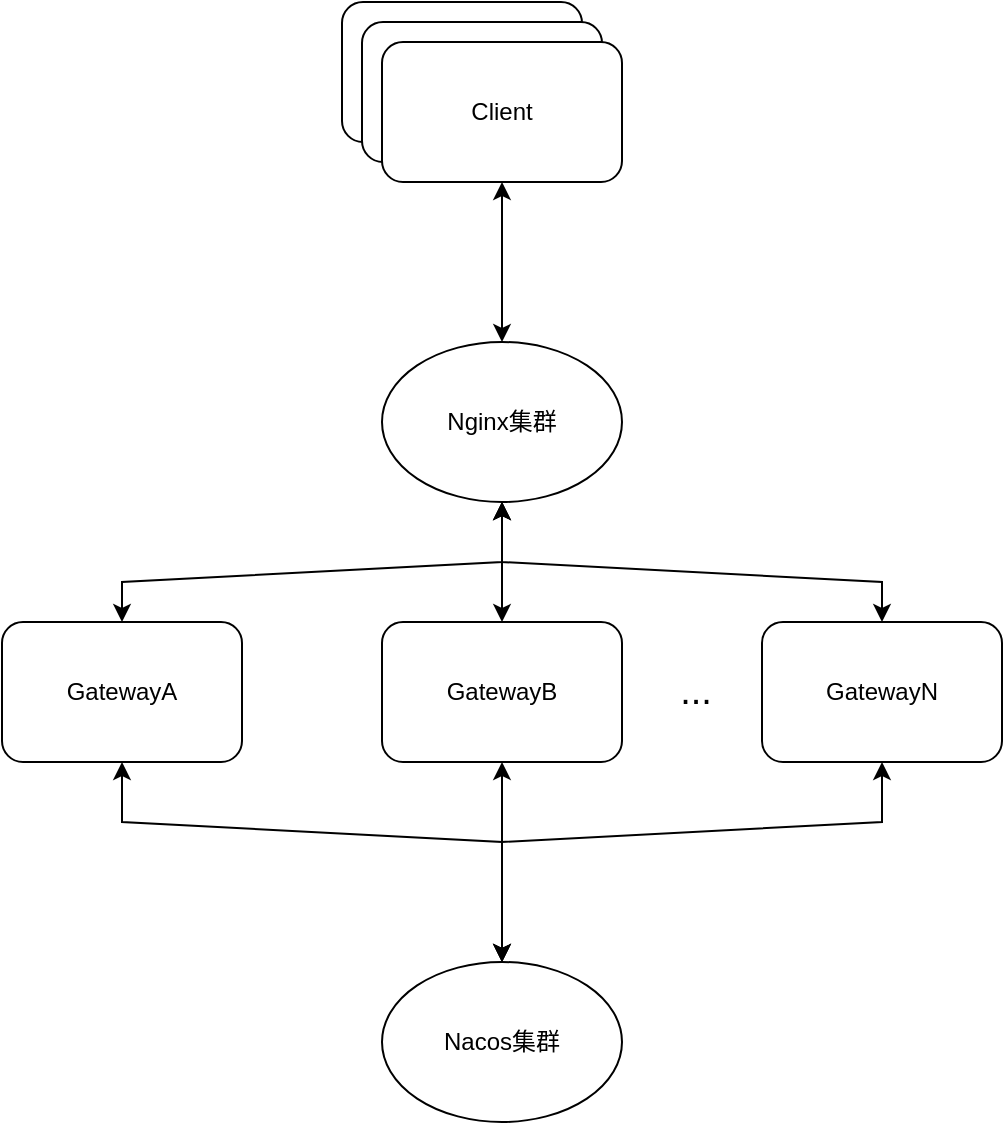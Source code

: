 <mxfile version="17.4.3" type="github">
  <diagram id="wZdI7dE1JEswA_voXtGo" name="Page-1">
    <mxGraphModel dx="1422" dy="786" grid="1" gridSize="10" guides="1" tooltips="1" connect="1" arrows="1" fold="1" page="1" pageScale="1" pageWidth="827" pageHeight="1169" math="0" shadow="0">
      <root>
        <mxCell id="0" />
        <mxCell id="1" parent="0" />
        <mxCell id="kC00eRK6WWWZrCWtLVhx-1" value="" style="rounded=1;whiteSpace=wrap;html=1;" vertex="1" parent="1">
          <mxGeometry x="350" y="150" width="120" height="70" as="geometry" />
        </mxCell>
        <mxCell id="kC00eRK6WWWZrCWtLVhx-2" value="" style="rounded=1;whiteSpace=wrap;html=1;" vertex="1" parent="1">
          <mxGeometry x="360" y="160" width="120" height="70" as="geometry" />
        </mxCell>
        <mxCell id="kC00eRK6WWWZrCWtLVhx-3" value="Client" style="rounded=1;whiteSpace=wrap;html=1;" vertex="1" parent="1">
          <mxGeometry x="370" y="170" width="120" height="70" as="geometry" />
        </mxCell>
        <mxCell id="kC00eRK6WWWZrCWtLVhx-4" value="" style="endArrow=classic;startArrow=classic;html=1;rounded=0;entryX=0.5;entryY=1;entryDx=0;entryDy=0;" edge="1" parent="1" target="kC00eRK6WWWZrCWtLVhx-3">
          <mxGeometry width="50" height="50" relative="1" as="geometry">
            <mxPoint x="430" y="320" as="sourcePoint" />
            <mxPoint x="450" y="300" as="targetPoint" />
          </mxGeometry>
        </mxCell>
        <mxCell id="kC00eRK6WWWZrCWtLVhx-5" value="Nginx集群" style="ellipse;whiteSpace=wrap;html=1;" vertex="1" parent="1">
          <mxGeometry x="370" y="320" width="120" height="80" as="geometry" />
        </mxCell>
        <mxCell id="kC00eRK6WWWZrCWtLVhx-6" value="GatewayB" style="rounded=1;whiteSpace=wrap;html=1;" vertex="1" parent="1">
          <mxGeometry x="370" y="460" width="120" height="70" as="geometry" />
        </mxCell>
        <mxCell id="kC00eRK6WWWZrCWtLVhx-7" value="GatewayN" style="rounded=1;whiteSpace=wrap;html=1;" vertex="1" parent="1">
          <mxGeometry x="560" y="460" width="120" height="70" as="geometry" />
        </mxCell>
        <mxCell id="kC00eRK6WWWZrCWtLVhx-8" value="GatewayA" style="rounded=1;whiteSpace=wrap;html=1;" vertex="1" parent="1">
          <mxGeometry x="180" y="460" width="120" height="70" as="geometry" />
        </mxCell>
        <mxCell id="kC00eRK6WWWZrCWtLVhx-9" value="&lt;font style=&quot;font-size: 19px&quot;&gt;...&lt;/font&gt;" style="text;html=1;strokeColor=none;fillColor=none;align=center;verticalAlign=middle;whiteSpace=wrap;rounded=0;" vertex="1" parent="1">
          <mxGeometry x="497" y="480" width="60" height="30" as="geometry" />
        </mxCell>
        <mxCell id="kC00eRK6WWWZrCWtLVhx-11" value="" style="endArrow=classic;startArrow=classic;html=1;rounded=0;fontSize=19;entryX=0.5;entryY=1;entryDx=0;entryDy=0;exitX=0.5;exitY=0;exitDx=0;exitDy=0;" edge="1" parent="1" source="kC00eRK6WWWZrCWtLVhx-8" target="kC00eRK6WWWZrCWtLVhx-5">
          <mxGeometry width="50" height="50" relative="1" as="geometry">
            <mxPoint x="230" y="430" as="sourcePoint" />
            <mxPoint x="280" y="380" as="targetPoint" />
            <Array as="points">
              <mxPoint x="240" y="440" />
              <mxPoint x="430" y="430" />
            </Array>
          </mxGeometry>
        </mxCell>
        <mxCell id="kC00eRK6WWWZrCWtLVhx-12" value="" style="endArrow=classic;startArrow=classic;html=1;rounded=0;fontSize=19;entryX=0.5;entryY=1;entryDx=0;entryDy=0;exitX=0.5;exitY=0;exitDx=0;exitDy=0;" edge="1" parent="1" source="kC00eRK6WWWZrCWtLVhx-6" target="kC00eRK6WWWZrCWtLVhx-5">
          <mxGeometry width="50" height="50" relative="1" as="geometry">
            <mxPoint x="460" y="450" as="sourcePoint" />
            <mxPoint x="510" y="400" as="targetPoint" />
          </mxGeometry>
        </mxCell>
        <mxCell id="kC00eRK6WWWZrCWtLVhx-13" value="" style="endArrow=classic;startArrow=classic;html=1;rounded=0;fontSize=19;exitX=0.5;exitY=0;exitDx=0;exitDy=0;" edge="1" parent="1" source="kC00eRK6WWWZrCWtLVhx-7">
          <mxGeometry width="50" height="50" relative="1" as="geometry">
            <mxPoint x="250" y="470" as="sourcePoint" />
            <mxPoint x="430" y="400" as="targetPoint" />
            <Array as="points">
              <mxPoint x="620" y="440" />
              <mxPoint x="430" y="430" />
            </Array>
          </mxGeometry>
        </mxCell>
        <mxCell id="kC00eRK6WWWZrCWtLVhx-14" value="Nacos集群" style="ellipse;whiteSpace=wrap;html=1;" vertex="1" parent="1">
          <mxGeometry x="370" y="630" width="120" height="80" as="geometry" />
        </mxCell>
        <mxCell id="kC00eRK6WWWZrCWtLVhx-18" value="" style="endArrow=classic;startArrow=classic;html=1;rounded=0;fontSize=19;entryX=0.5;entryY=1;entryDx=0;entryDy=0;exitX=0.5;exitY=0;exitDx=0;exitDy=0;" edge="1" parent="1" source="kC00eRK6WWWZrCWtLVhx-14" target="kC00eRK6WWWZrCWtLVhx-6">
          <mxGeometry width="50" height="50" relative="1" as="geometry">
            <mxPoint x="440" y="610" as="sourcePoint" />
            <mxPoint x="490" y="560" as="targetPoint" />
          </mxGeometry>
        </mxCell>
        <mxCell id="kC00eRK6WWWZrCWtLVhx-19" value="" style="endArrow=classic;startArrow=classic;html=1;rounded=0;fontSize=19;exitX=0.5;exitY=0;exitDx=0;exitDy=0;entryX=0.5;entryY=1;entryDx=0;entryDy=0;" edge="1" parent="1" source="kC00eRK6WWWZrCWtLVhx-14" target="kC00eRK6WWWZrCWtLVhx-7">
          <mxGeometry width="50" height="50" relative="1" as="geometry">
            <mxPoint x="470" y="630" as="sourcePoint" />
            <mxPoint x="520" y="580" as="targetPoint" />
            <Array as="points">
              <mxPoint x="430" y="570" />
              <mxPoint x="620" y="560" />
            </Array>
          </mxGeometry>
        </mxCell>
        <mxCell id="kC00eRK6WWWZrCWtLVhx-20" value="" style="endArrow=classic;startArrow=classic;html=1;rounded=0;fontSize=19;exitX=0.5;exitY=0;exitDx=0;exitDy=0;entryX=0.5;entryY=1;entryDx=0;entryDy=0;" edge="1" parent="1" source="kC00eRK6WWWZrCWtLVhx-14" target="kC00eRK6WWWZrCWtLVhx-8">
          <mxGeometry width="50" height="50" relative="1" as="geometry">
            <mxPoint x="320" y="620" as="sourcePoint" />
            <mxPoint x="370" y="570" as="targetPoint" />
            <Array as="points">
              <mxPoint x="430" y="570" />
              <mxPoint x="240" y="560" />
            </Array>
          </mxGeometry>
        </mxCell>
      </root>
    </mxGraphModel>
  </diagram>
</mxfile>
